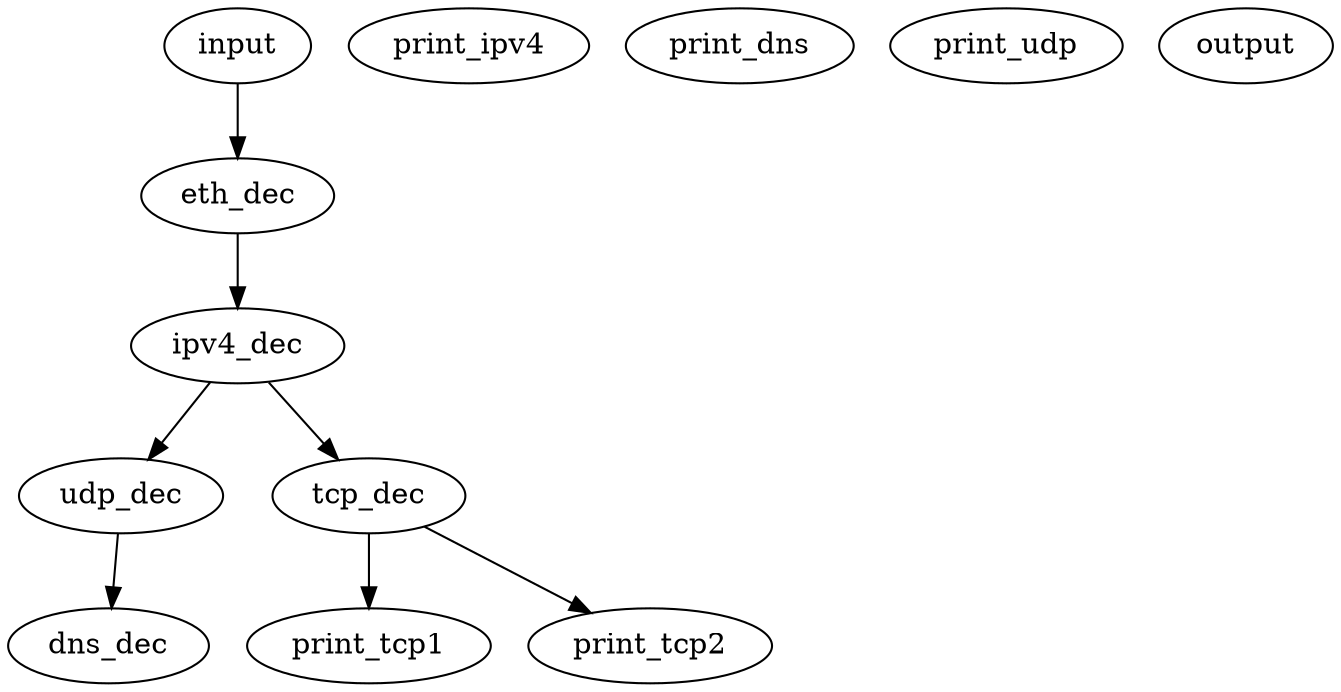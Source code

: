 digraph {
    input;
    print_ipv4 [type=print prefix=IPV4];
    print_dns [type=print prefix=DNS];
    print_udp [type=print prefix=UDP];
    print_tcp1 [type=print prefix=TCP_pass all=0];
    print_tcp2 [type=print prefix=TCP_data all=0];
    output [type=output];

    input -> eth_dec;
    eth_dec -> ipv4_dec [ethertype=ipv4];
    ipv4_dec -> udp_dec [proto=udp];
    udp_dec -> dns_dec [port=53];
    ipv4_dec -> tcp_dec [proto=tcp];

    tcp_dec -> print_tcp1 [pass=true];
    tcp_dec -> print_tcp2 [output=true];
    /*
    dns_dec -> print_dns;
    udp_dec -> print_udp [unmatched=1];
    */
}
